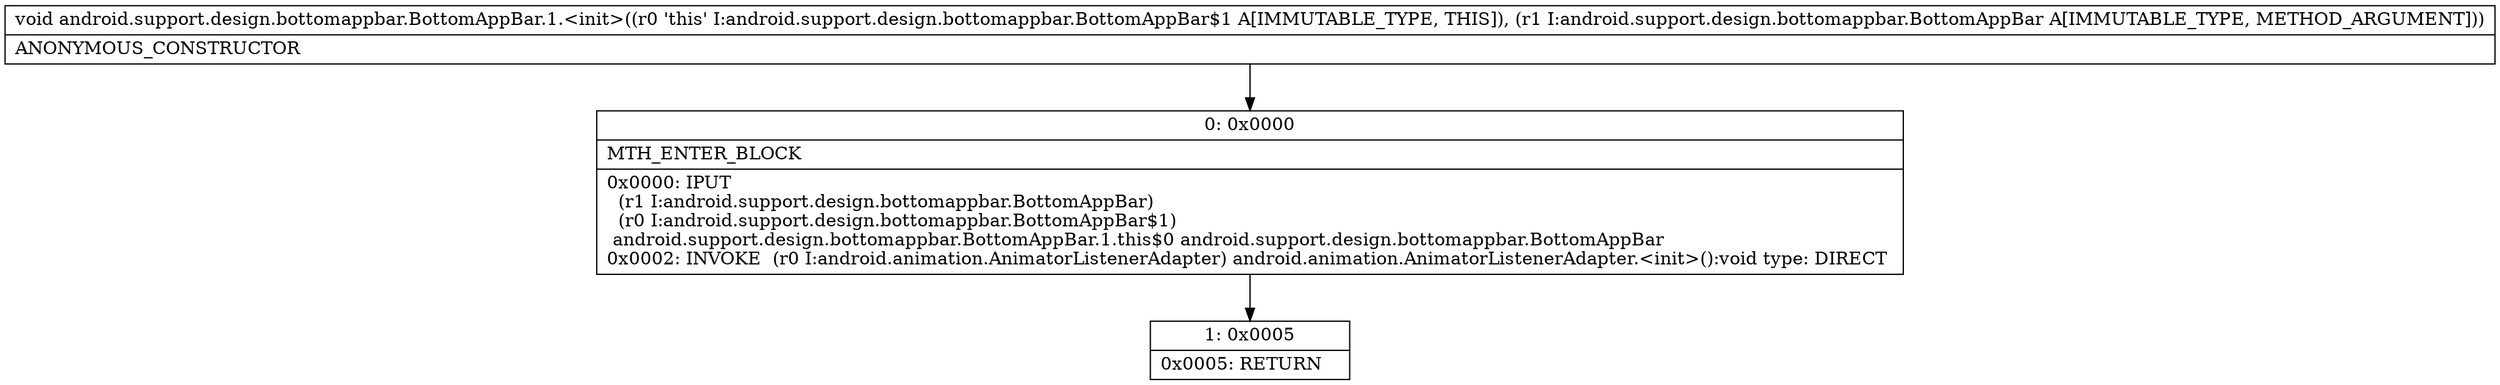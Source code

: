 digraph "CFG forandroid.support.design.bottomappbar.BottomAppBar.1.\<init\>(Landroid\/support\/design\/bottomappbar\/BottomAppBar;)V" {
Node_0 [shape=record,label="{0\:\ 0x0000|MTH_ENTER_BLOCK\l|0x0000: IPUT  \l  (r1 I:android.support.design.bottomappbar.BottomAppBar)\l  (r0 I:android.support.design.bottomappbar.BottomAppBar$1)\l android.support.design.bottomappbar.BottomAppBar.1.this$0 android.support.design.bottomappbar.BottomAppBar \l0x0002: INVOKE  (r0 I:android.animation.AnimatorListenerAdapter) android.animation.AnimatorListenerAdapter.\<init\>():void type: DIRECT \l}"];
Node_1 [shape=record,label="{1\:\ 0x0005|0x0005: RETURN   \l}"];
MethodNode[shape=record,label="{void android.support.design.bottomappbar.BottomAppBar.1.\<init\>((r0 'this' I:android.support.design.bottomappbar.BottomAppBar$1 A[IMMUTABLE_TYPE, THIS]), (r1 I:android.support.design.bottomappbar.BottomAppBar A[IMMUTABLE_TYPE, METHOD_ARGUMENT]))  | ANONYMOUS_CONSTRUCTOR\l}"];
MethodNode -> Node_0;
Node_0 -> Node_1;
}

